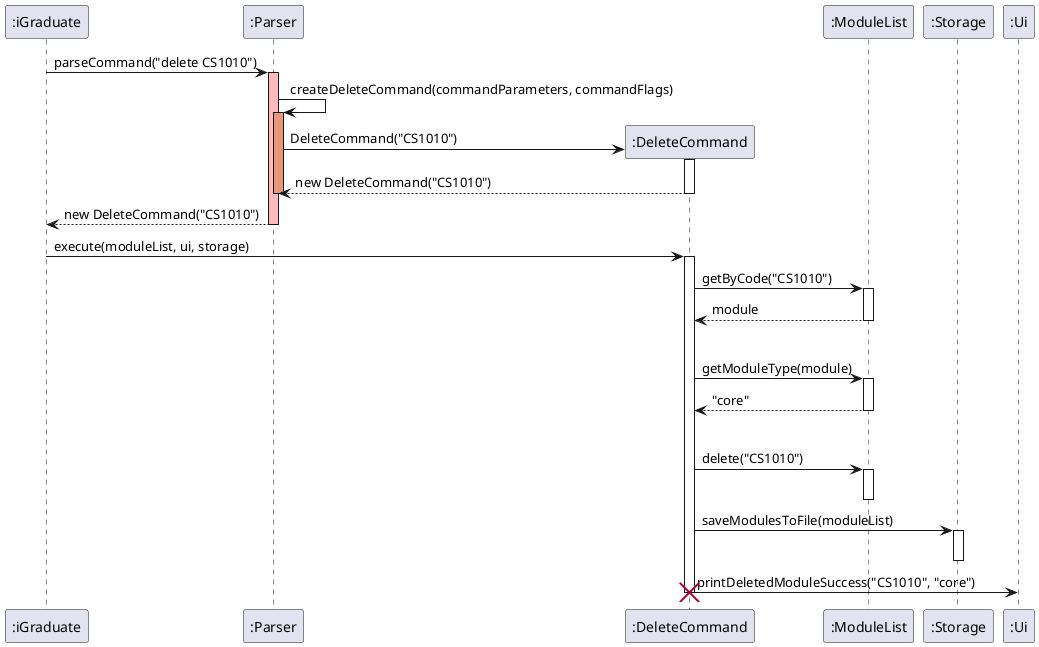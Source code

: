 @startuml
participant ":iGraduate" as iGraduate
participant ":Parser" as Parser
participant ":DeleteCommand" as DeleteCommand
participant ":ModuleList" as ModuleList
participant ":Storage" as Storage
participant ":Ui" as Ui

iGraduate -> Parser: parseCommand("delete CS1010")
activate Parser #FFBBBB

Parser -> Parser: createDeleteCommand(commandParameters, commandFlags)
activate Parser #DarkSalmon

create DeleteCommand
Parser -> DeleteCommand: DeleteCommand("CS1010")
activate DeleteCommand
DeleteCommand --> Parser: new DeleteCommand("CS1010")
deactivate DeleteCommand
deactivate Parser

Parser --> iGraduate: new DeleteCommand("CS1010")
deactivate Parser

iGraduate -> DeleteCommand: execute(moduleList, ui, storage)
activate DeleteCommand

DeleteCommand -> ModuleList: getByCode("CS1010")
activate ModuleList
ModuleList --> DeleteCommand: module
deactivate ModuleList

ModuleList -[hidden]-> ModuleList
DeleteCommand -> ModuleList: getModuleType(module)
activate ModuleList
ModuleList --> DeleteCommand: "core"
deactivate ModuleList

ModuleList -[hidden]-> ModuleList
DeleteCommand -> ModuleList: delete("CS1010")
activate ModuleList
deactivate ModuleList

DeleteCommand -> Storage: saveModulesToFile(moduleList)
activate Storage
deactivate Storage

DeleteCommand -> Ui: printDeletedModuleSuccess("CS1010", "core")
deactivate DeleteCommand
destroy DeleteCommand
@enduml